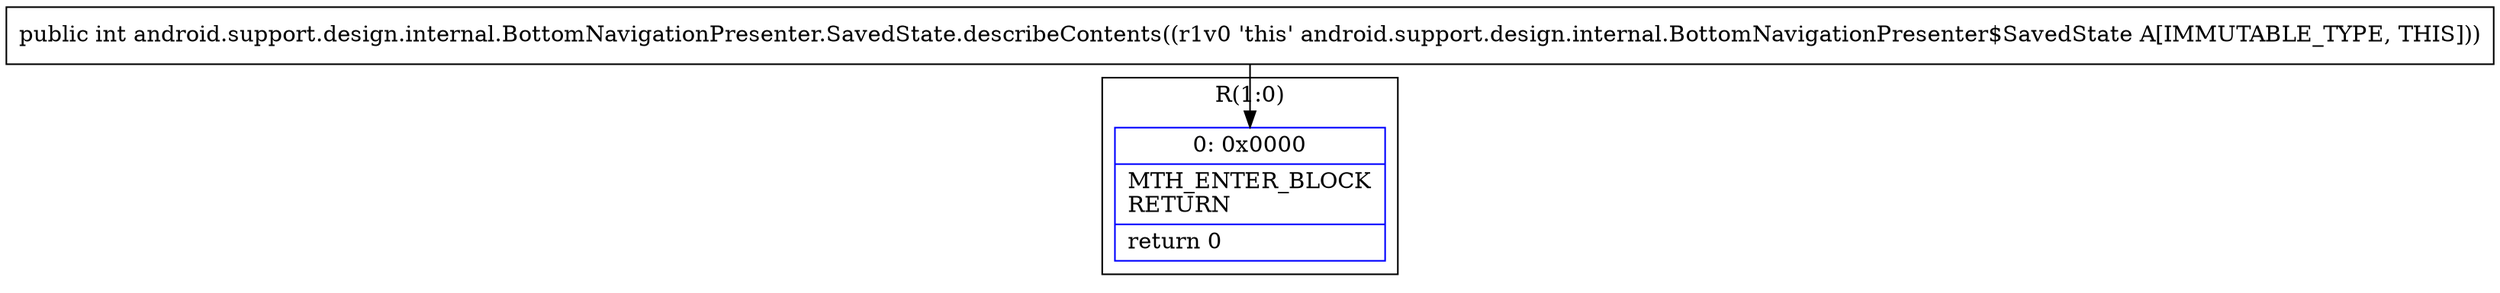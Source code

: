 digraph "CFG forandroid.support.design.internal.BottomNavigationPresenter.SavedState.describeContents()I" {
subgraph cluster_Region_1068897040 {
label = "R(1:0)";
node [shape=record,color=blue];
Node_0 [shape=record,label="{0\:\ 0x0000|MTH_ENTER_BLOCK\lRETURN\l|return 0\l}"];
}
MethodNode[shape=record,label="{public int android.support.design.internal.BottomNavigationPresenter.SavedState.describeContents((r1v0 'this' android.support.design.internal.BottomNavigationPresenter$SavedState A[IMMUTABLE_TYPE, THIS])) }"];
MethodNode -> Node_0;
}

